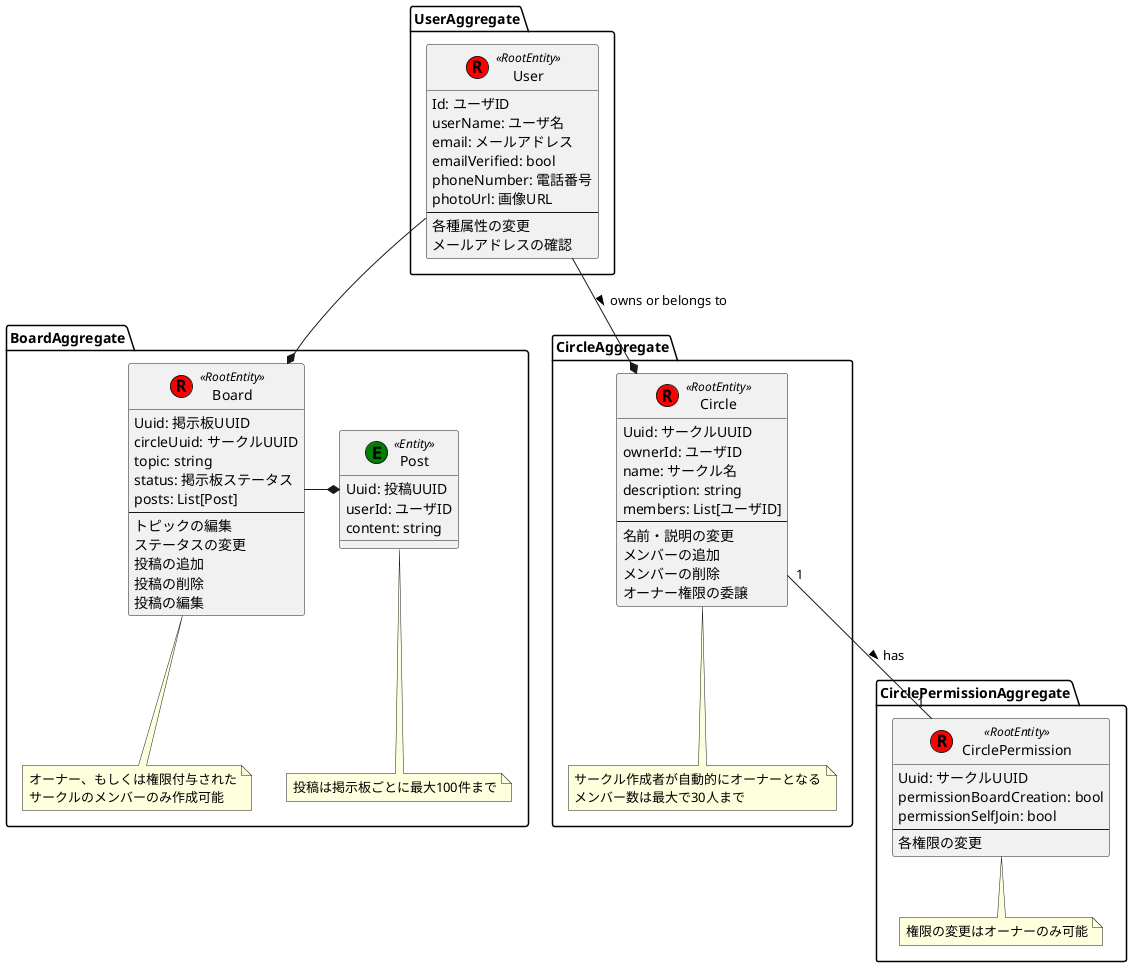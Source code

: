 @startuml domain_modeling

package UserAggregate {
    class User << (R,red) RootEntity >> {
        Id: ユーザID
        userName: ユーザ名
        email: メールアドレス
        emailVerified: bool
        phoneNumber: 電話番号
        photoUrl: 画像URL
        --
        各種属性の変更
        メールアドレスの確認
    }
}

package CircleAggregate {
    class Circle << (R,red) RootEntity >> {
        Uuid: サークルUUID
        ownerId: ユーザID
        name: サークル名
        description: string
        members: List[ユーザID]
        --
        名前・説明の変更
        メンバーの追加
        メンバーの削除
        オーナー権限の委譲
    }

    note bottom of Circle
        サークル作成者が自動的にオーナーとなる
        メンバー数は最大で30人まで
    end note
}

package CirclePermissionAggregate {
    class CirclePermission << (R,red) RootEntity >> {
        Uuid: サークルUUID
        permissionBoardCreation: bool
        permissionSelfJoin: bool
        --
        各権限の変更
    }

    note bottom of CirclePermission
        権限の変更はオーナーのみ可能
    end note
}

package BoardAggregate {
    class Board << (R,red) RootEntity >> {
        Uuid: 掲示板UUID
        circleUuid: サークルUUID
        topic: string
        status: 掲示板ステータス
        posts: List[Post]
        --
        トピックの編集
        ステータスの変更
        投稿の追加
        投稿の削除
        投稿の編集
    }

    class Post << (E,green) Entity >> {
        Uuid: 投稿UUID
        userId: ユーザID
        content: string
    }

    note bottom of Board
        オーナー、もしくは権限付与された
        サークルのメンバーのみ作成可能
    end note

    note bottom of Post
        投稿は掲示板ごとに最大100件まで
    end note
}


User --* Circle : owns or belongs to >
User --* Board
Circle "1" -- "1" CirclePermission : has >
Board -right-* Post

@enduml
